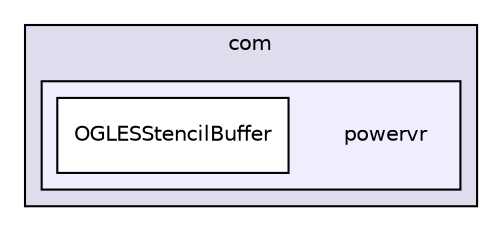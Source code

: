 digraph "PVR/SDK_3.4/Examples/Intermediate/StencilBuffer/OGLES/Build/Android/src/com/powervr" {
  compound=true
  node [ fontsize="10", fontname="Helvetica"];
  edge [ labelfontsize="10", labelfontname="Helvetica"];
  subgraph clusterdir_6c7918a063b17b286da9a60cd67570ad {
    graph [ bgcolor="#ddddee", pencolor="black", label="com" fontname="Helvetica", fontsize="10", URL="dir_6c7918a063b17b286da9a60cd67570ad.html"]
  subgraph clusterdir_2001e699159cb69e31510edacadc1f1c {
    graph [ bgcolor="#eeeeff", pencolor="black", label="" URL="dir_2001e699159cb69e31510edacadc1f1c.html"];
    dir_2001e699159cb69e31510edacadc1f1c [shape=plaintext label="powervr"];
    dir_e123a4d4c7e3afd383a70745167cd73b [shape=box label="OGLESStencilBuffer" color="black" fillcolor="white" style="filled" URL="dir_e123a4d4c7e3afd383a70745167cd73b.html"];
  }
  }
}
